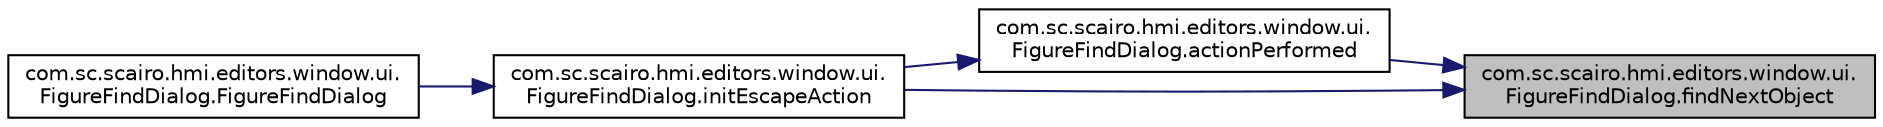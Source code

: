 digraph "com.sc.scairo.hmi.editors.window.ui.FigureFindDialog.findNextObject"
{
 // LATEX_PDF_SIZE
  edge [fontname="Helvetica",fontsize="10",labelfontname="Helvetica",labelfontsize="10"];
  node [fontname="Helvetica",fontsize="10",shape=record];
  rankdir="RL";
  Node1 [label="com.sc.scairo.hmi.editors.window.ui.\lFigureFindDialog.findNextObject",height=0.2,width=0.4,color="black", fillcolor="grey75", style="filled", fontcolor="black",tooltip=" "];
  Node1 -> Node2 [dir="back",color="midnightblue",fontsize="10",style="solid",fontname="Helvetica"];
  Node2 [label="com.sc.scairo.hmi.editors.window.ui.\lFigureFindDialog.actionPerformed",height=0.2,width=0.4,color="black", fillcolor="white", style="filled",URL="$classcom_1_1sc_1_1scairo_1_1hmi_1_1editors_1_1window_1_1ui_1_1_figure_find_dialog.html#a221531c13ca17fdd18dba2620ea4d931",tooltip=" "];
  Node2 -> Node3 [dir="back",color="midnightblue",fontsize="10",style="solid",fontname="Helvetica"];
  Node3 [label="com.sc.scairo.hmi.editors.window.ui.\lFigureFindDialog.initEscapeAction",height=0.2,width=0.4,color="black", fillcolor="white", style="filled",URL="$classcom_1_1sc_1_1scairo_1_1hmi_1_1editors_1_1window_1_1ui_1_1_figure_find_dialog.html#a77afb6b7ef75bc764064a704b063975f",tooltip=" "];
  Node3 -> Node4 [dir="back",color="midnightblue",fontsize="10",style="solid",fontname="Helvetica"];
  Node4 [label="com.sc.scairo.hmi.editors.window.ui.\lFigureFindDialog.FigureFindDialog",height=0.2,width=0.4,color="black", fillcolor="white", style="filled",URL="$classcom_1_1sc_1_1scairo_1_1hmi_1_1editors_1_1window_1_1ui_1_1_figure_find_dialog.html#aae74cf4bbdba36a2f8f8636b950a7a7e",tooltip=" "];
  Node1 -> Node3 [dir="back",color="midnightblue",fontsize="10",style="solid",fontname="Helvetica"];
}

